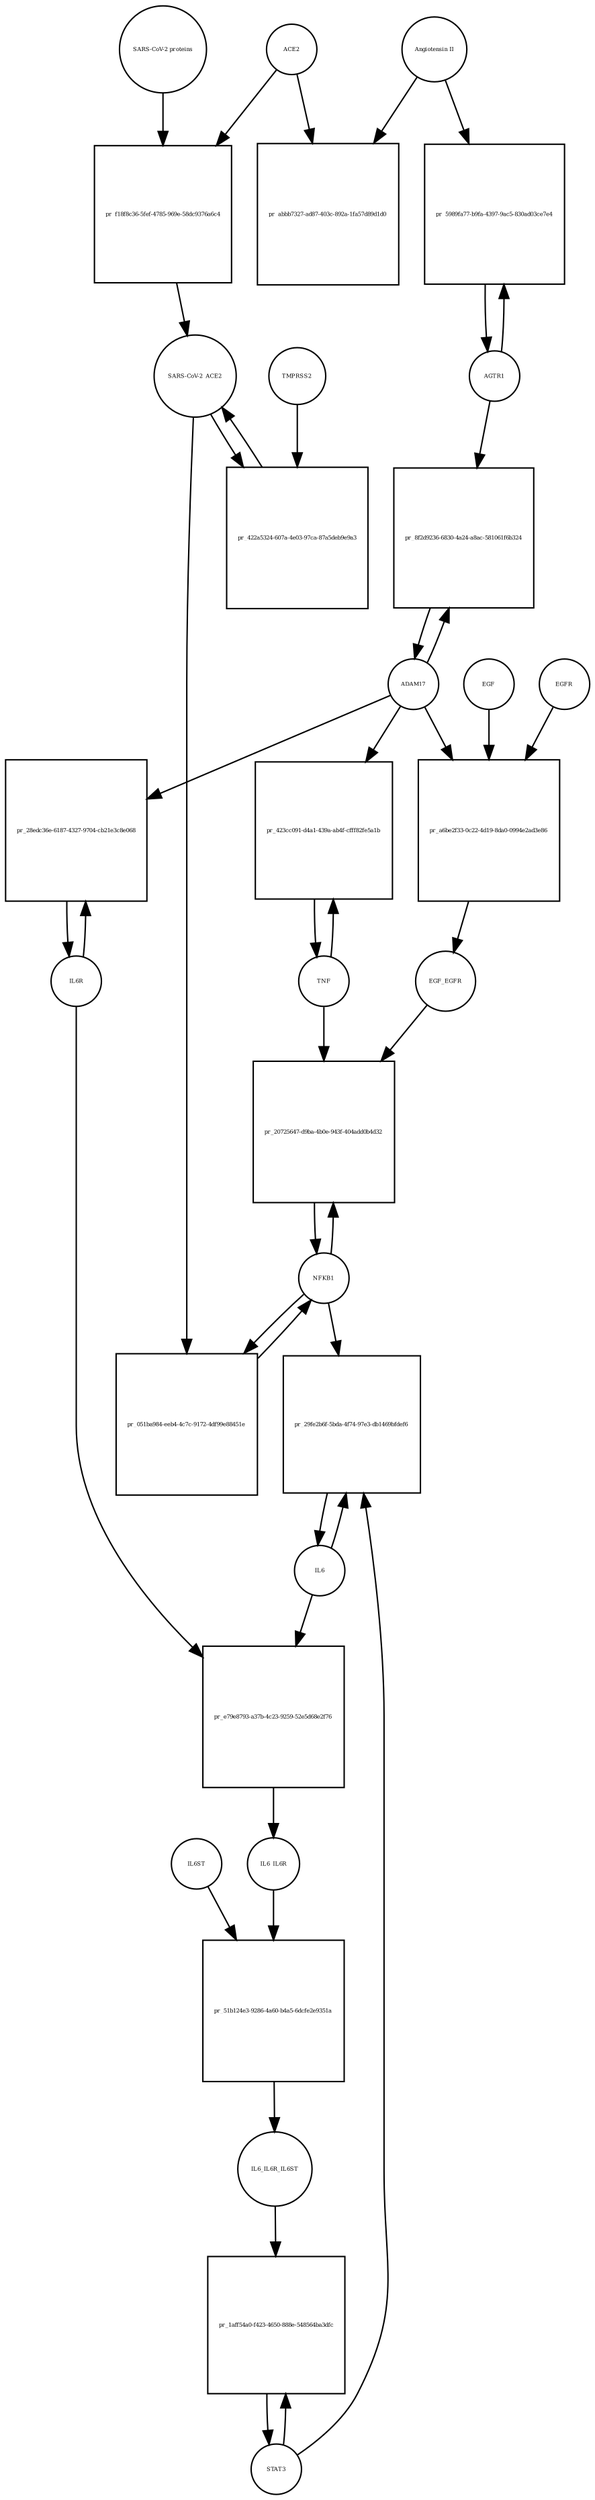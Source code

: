strict digraph  {
"Angiotensin II" [annotation="", bipartite=0, cls="simple chemical", fontsize=4, label="Angiotensin II", shape=circle];
"pr_abbb7327-ad87-403c-892a-1fa57d89d1d0" [annotation="", bipartite=1, cls=process, fontsize=4, label="pr_abbb7327-ad87-403c-892a-1fa57d89d1d0", shape=square];
ACE2 [annotation="", bipartite=0, cls=macromolecule, fontsize=4, label=ACE2, shape=circle];
"pr_f18f8c36-5fef-4785-969e-58dc9376a6c4" [annotation="", bipartite=1, cls=process, fontsize=4, label="pr_f18f8c36-5fef-4785-969e-58dc9376a6c4", shape=square];
"SARS-CoV-2_ACE2" [annotation="", bipartite=0, cls=complex, fontsize=4, label="SARS-CoV-2_ACE2", shape=circle];
"SARS-CoV-2 proteins" [annotation="", bipartite=0, cls=macromolecule, fontsize=4, label="SARS-CoV-2 proteins", shape=circle];
"pr_422a5324-607a-4e03-97ca-87a5deb9e9a3" [annotation="", bipartite=1, cls=process, fontsize=4, label="pr_422a5324-607a-4e03-97ca-87a5deb9e9a3", shape=square];
TMPRSS2 [annotation="", bipartite=0, cls=macromolecule, fontsize=4, label=TMPRSS2, shape=circle];
NFKB1 [annotation="", bipartite=0, cls=macromolecule, fontsize=4, label=NFKB1, shape=circle];
"pr_051ba984-eeb4-4c7c-9172-4df99e88451e" [annotation="", bipartite=1, cls=process, fontsize=4, label="pr_051ba984-eeb4-4c7c-9172-4df99e88451e", shape=square];
"pr_20725647-d9ba-4b0e-943f-404add0b4d32" [annotation="", bipartite=1, cls=process, fontsize=4, label="pr_20725647-d9ba-4b0e-943f-404add0b4d32", shape=square];
EGF_EGFR [annotation="", bipartite=0, cls=complex, fontsize=4, label=EGF_EGFR, shape=circle];
TNF [annotation="", bipartite=0, cls=macromolecule, fontsize=4, label=TNF, shape=circle];
AGTR1 [annotation="", bipartite=0, cls=macromolecule, fontsize=4, label=AGTR1, shape=circle];
"pr_5989fa77-b9fa-4397-9ac5-830ad03ce7e4" [annotation="", bipartite=1, cls=process, fontsize=4, label="pr_5989fa77-b9fa-4397-9ac5-830ad03ce7e4", shape=square];
ADAM17 [annotation="", bipartite=0, cls=macromolecule, fontsize=4, label=ADAM17, shape=circle];
"pr_8f2d9236-6830-4a24-a8ac-581061f6b324" [annotation="", bipartite=1, cls=process, fontsize=4, label="pr_8f2d9236-6830-4a24-a8ac-581061f6b324", shape=square];
IL6R [annotation="", bipartite=0, cls=macromolecule, fontsize=4, label=IL6R, shape=circle];
"pr_28edc36e-6187-4327-9704-cb21e3c8e068" [annotation="", bipartite=1, cls=process, fontsize=4, label="pr_28edc36e-6187-4327-9704-cb21e3c8e068", shape=square];
EGFR [annotation="", bipartite=0, cls=macromolecule, fontsize=4, label=EGFR, shape=circle];
"pr_a6be2f33-0c22-4d19-8da0-0994e2ad3e86" [annotation="", bipartite=1, cls=process, fontsize=4, label="pr_a6be2f33-0c22-4d19-8da0-0994e2ad3e86", shape=square];
EGF [annotation="", bipartite=0, cls=macromolecule, fontsize=4, label=EGF, shape=circle];
"pr_423cc091-d4a1-439a-ab4f-cfff82fe5a1b" [annotation="", bipartite=1, cls=process, fontsize=4, label="pr_423cc091-d4a1-439a-ab4f-cfff82fe5a1b", shape=square];
"pr_e79e8793-a37b-4c23-9259-52e5d68e2f76" [annotation="", bipartite=1, cls=process, fontsize=4, label="pr_e79e8793-a37b-4c23-9259-52e5d68e2f76", shape=square];
IL6_IL6R [annotation="", bipartite=0, cls=complex, fontsize=4, label=IL6_IL6R, shape=circle];
IL6 [annotation="", bipartite=0, cls=macromolecule, fontsize=4, label=IL6, shape=circle];
"pr_51b124e3-9286-4a60-b4a5-6dcfe2e9351a" [annotation="", bipartite=1, cls=process, fontsize=4, label="pr_51b124e3-9286-4a60-b4a5-6dcfe2e9351a", shape=square];
IL6_IL6R_IL6ST [annotation="", bipartite=0, cls=complex, fontsize=4, label=IL6_IL6R_IL6ST, shape=circle];
IL6ST [annotation="", bipartite=0, cls=macromolecule, fontsize=4, label=IL6ST, shape=circle];
STAT3 [annotation="", bipartite=0, cls=macromolecule, fontsize=4, label=STAT3, shape=circle];
"pr_1aff54a0-f423-4650-888e-548564ba3dfc" [annotation="", bipartite=1, cls=process, fontsize=4, label="pr_1aff54a0-f423-4650-888e-548564ba3dfc", shape=square];
"pr_29fe2b6f-5bda-4f74-97e3-db1469bfdef6" [annotation="", bipartite=1, cls=process, fontsize=4, label="pr_29fe2b6f-5bda-4f74-97e3-db1469bfdef6", shape=square];
"Angiotensin II" -> "pr_abbb7327-ad87-403c-892a-1fa57d89d1d0"  [annotation="", interaction_type=consumption];
"Angiotensin II" -> "pr_5989fa77-b9fa-4397-9ac5-830ad03ce7e4"  [annotation="", interaction_type=catalysis];
ACE2 -> "pr_abbb7327-ad87-403c-892a-1fa57d89d1d0"  [annotation="", interaction_type=catalysis];
ACE2 -> "pr_f18f8c36-5fef-4785-969e-58dc9376a6c4"  [annotation="", interaction_type=consumption];
"pr_f18f8c36-5fef-4785-969e-58dc9376a6c4" -> "SARS-CoV-2_ACE2"  [annotation="", interaction_type=production];
"SARS-CoV-2_ACE2" -> "pr_422a5324-607a-4e03-97ca-87a5deb9e9a3"  [annotation="", interaction_type=consumption];
"SARS-CoV-2_ACE2" -> "pr_051ba984-eeb4-4c7c-9172-4df99e88451e"  [annotation="", interaction_type=stimulation];
"SARS-CoV-2 proteins" -> "pr_f18f8c36-5fef-4785-969e-58dc9376a6c4"  [annotation="", interaction_type=consumption];
"pr_422a5324-607a-4e03-97ca-87a5deb9e9a3" -> "SARS-CoV-2_ACE2"  [annotation="", interaction_type=production];
TMPRSS2 -> "pr_422a5324-607a-4e03-97ca-87a5deb9e9a3"  [annotation="", interaction_type=consumption];
NFKB1 -> "pr_051ba984-eeb4-4c7c-9172-4df99e88451e"  [annotation="", interaction_type=consumption];
NFKB1 -> "pr_20725647-d9ba-4b0e-943f-404add0b4d32"  [annotation="", interaction_type=consumption];
NFKB1 -> "pr_29fe2b6f-5bda-4f74-97e3-db1469bfdef6"  [annotation="", interaction_type=stimulation];
"pr_051ba984-eeb4-4c7c-9172-4df99e88451e" -> NFKB1  [annotation="", interaction_type=production];
"pr_20725647-d9ba-4b0e-943f-404add0b4d32" -> NFKB1  [annotation="", interaction_type=production];
EGF_EGFR -> "pr_20725647-d9ba-4b0e-943f-404add0b4d32"  [annotation="", interaction_type=stimulation];
TNF -> "pr_20725647-d9ba-4b0e-943f-404add0b4d32"  [annotation="", interaction_type=stimulation];
TNF -> "pr_423cc091-d4a1-439a-ab4f-cfff82fe5a1b"  [annotation="", interaction_type=consumption];
AGTR1 -> "pr_5989fa77-b9fa-4397-9ac5-830ad03ce7e4"  [annotation="", interaction_type=consumption];
AGTR1 -> "pr_8f2d9236-6830-4a24-a8ac-581061f6b324"  [annotation="", interaction_type=catalysis];
"pr_5989fa77-b9fa-4397-9ac5-830ad03ce7e4" -> AGTR1  [annotation="", interaction_type=production];
ADAM17 -> "pr_8f2d9236-6830-4a24-a8ac-581061f6b324"  [annotation="", interaction_type=consumption];
ADAM17 -> "pr_28edc36e-6187-4327-9704-cb21e3c8e068"  [annotation="", interaction_type=catalysis];
ADAM17 -> "pr_a6be2f33-0c22-4d19-8da0-0994e2ad3e86"  [annotation="", interaction_type=stimulation];
ADAM17 -> "pr_423cc091-d4a1-439a-ab4f-cfff82fe5a1b"  [annotation="", interaction_type=catalysis];
"pr_8f2d9236-6830-4a24-a8ac-581061f6b324" -> ADAM17  [annotation="", interaction_type=production];
IL6R -> "pr_28edc36e-6187-4327-9704-cb21e3c8e068"  [annotation="", interaction_type=consumption];
IL6R -> "pr_e79e8793-a37b-4c23-9259-52e5d68e2f76"  [annotation="", interaction_type=consumption];
"pr_28edc36e-6187-4327-9704-cb21e3c8e068" -> IL6R  [annotation="", interaction_type=production];
EGFR -> "pr_a6be2f33-0c22-4d19-8da0-0994e2ad3e86"  [annotation="", interaction_type=consumption];
"pr_a6be2f33-0c22-4d19-8da0-0994e2ad3e86" -> EGF_EGFR  [annotation="", interaction_type=production];
EGF -> "pr_a6be2f33-0c22-4d19-8da0-0994e2ad3e86"  [annotation="", interaction_type=consumption];
"pr_423cc091-d4a1-439a-ab4f-cfff82fe5a1b" -> TNF  [annotation="", interaction_type=production];
"pr_e79e8793-a37b-4c23-9259-52e5d68e2f76" -> IL6_IL6R  [annotation="", interaction_type=production];
IL6_IL6R -> "pr_51b124e3-9286-4a60-b4a5-6dcfe2e9351a"  [annotation="", interaction_type=consumption];
IL6 -> "pr_e79e8793-a37b-4c23-9259-52e5d68e2f76"  [annotation="", interaction_type=consumption];
IL6 -> "pr_29fe2b6f-5bda-4f74-97e3-db1469bfdef6"  [annotation="", interaction_type=consumption];
"pr_51b124e3-9286-4a60-b4a5-6dcfe2e9351a" -> IL6_IL6R_IL6ST  [annotation="", interaction_type=production];
IL6_IL6R_IL6ST -> "pr_1aff54a0-f423-4650-888e-548564ba3dfc"  [annotation="", interaction_type=catalysis];
IL6ST -> "pr_51b124e3-9286-4a60-b4a5-6dcfe2e9351a"  [annotation="", interaction_type=consumption];
STAT3 -> "pr_1aff54a0-f423-4650-888e-548564ba3dfc"  [annotation="", interaction_type=consumption];
STAT3 -> "pr_29fe2b6f-5bda-4f74-97e3-db1469bfdef6"  [annotation="", interaction_type=stimulation];
"pr_1aff54a0-f423-4650-888e-548564ba3dfc" -> STAT3  [annotation="", interaction_type=production];
"pr_29fe2b6f-5bda-4f74-97e3-db1469bfdef6" -> IL6  [annotation="", interaction_type=production];
}
